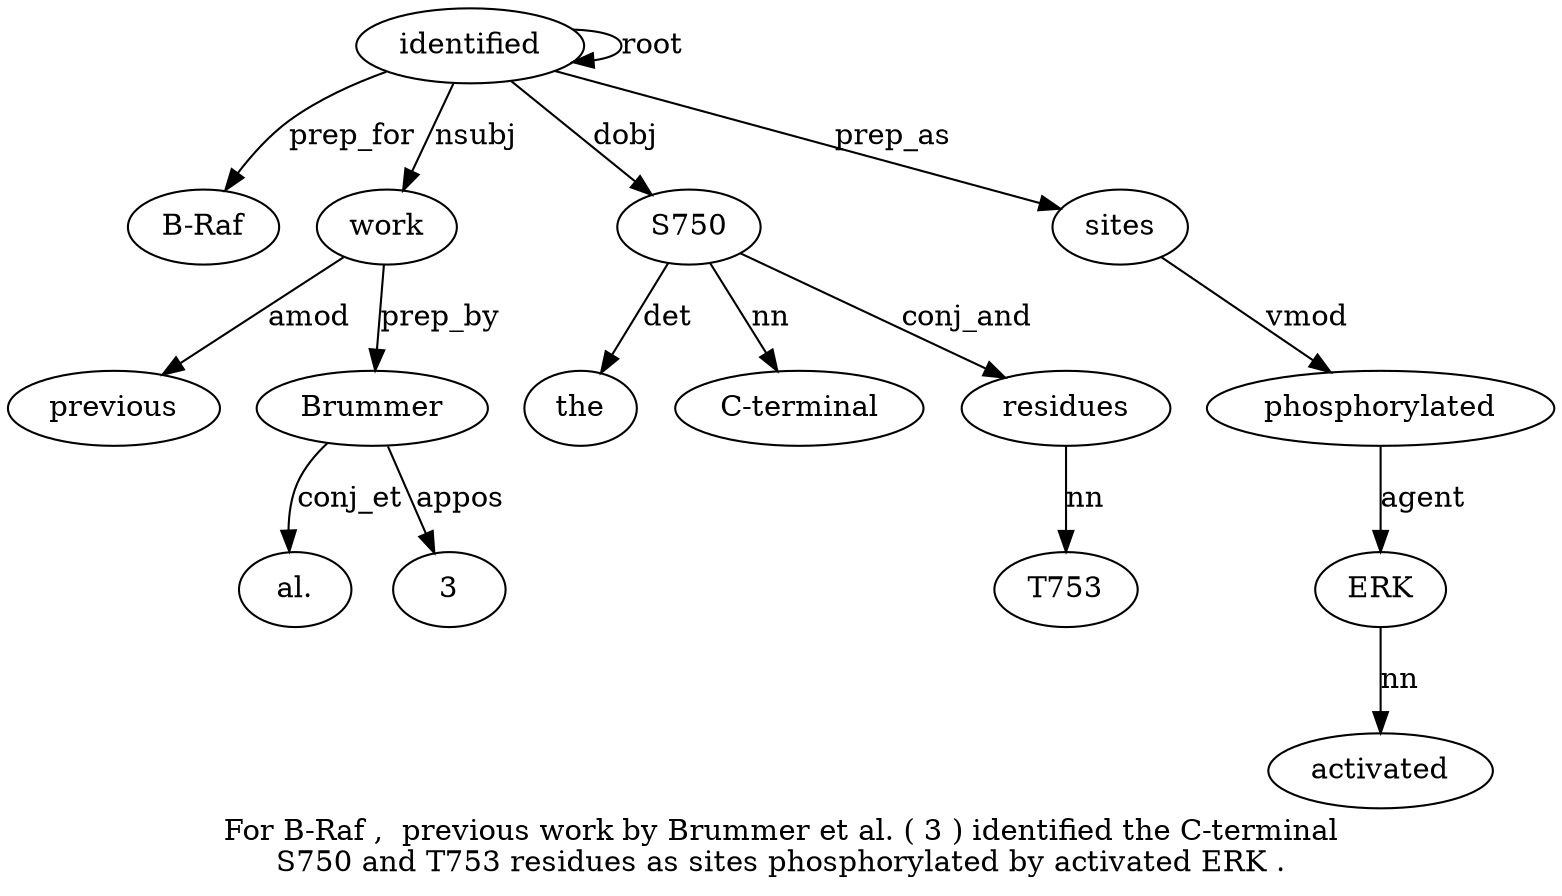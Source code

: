 digraph "For B-Raf ,  previous work by Brummer et al. ( 3 ) identified the C-terminal S750 and T753 residues as sites phosphorylated by activated ERK ." {
label="For B-Raf ,  previous work by Brummer et al. ( 3 ) identified the C-terminal
S750 and T753 residues as sites phosphorylated by activated ERK .";
identified13 [style=filled, fillcolor=white, label=identified];
"B-Raf2" [style=filled, fillcolor=white, label="B-Raf"];
identified13 -> "B-Raf2"  [label=prep_for];
work5 [style=filled, fillcolor=white, label=work];
previous4 [style=filled, fillcolor=white, label=previous];
work5 -> previous4  [label=amod];
identified13 -> work5  [label=nsubj];
Brummer7 [style=filled, fillcolor=white, label=Brummer];
work5 -> Brummer7  [label=prep_by];
"al.9" [style=filled, fillcolor=white, label="al."];
Brummer7 -> "al.9"  [label=conj_et];
311 [style=filled, fillcolor=white, label=3];
Brummer7 -> 311  [label=appos];
identified13 -> identified13  [label=root];
S75016 [style=filled, fillcolor=white, label=S750];
the14 [style=filled, fillcolor=white, label=the];
S75016 -> the14  [label=det];
"C-terminal15" [style=filled, fillcolor=white, label="C-terminal"];
S75016 -> "C-terminal15"  [label=nn];
identified13 -> S75016  [label=dobj];
residues19 [style=filled, fillcolor=white, label=residues];
T75318 [style=filled, fillcolor=white, label=T753];
residues19 -> T75318  [label=nn];
S75016 -> residues19  [label=conj_and];
sites21 [style=filled, fillcolor=white, label=sites];
identified13 -> sites21  [label=prep_as];
phosphorylated22 [style=filled, fillcolor=white, label=phosphorylated];
sites21 -> phosphorylated22  [label=vmod];
ERK25 [style=filled, fillcolor=white, label=ERK];
activated24 [style=filled, fillcolor=white, label=activated];
ERK25 -> activated24  [label=nn];
phosphorylated22 -> ERK25  [label=agent];
}

